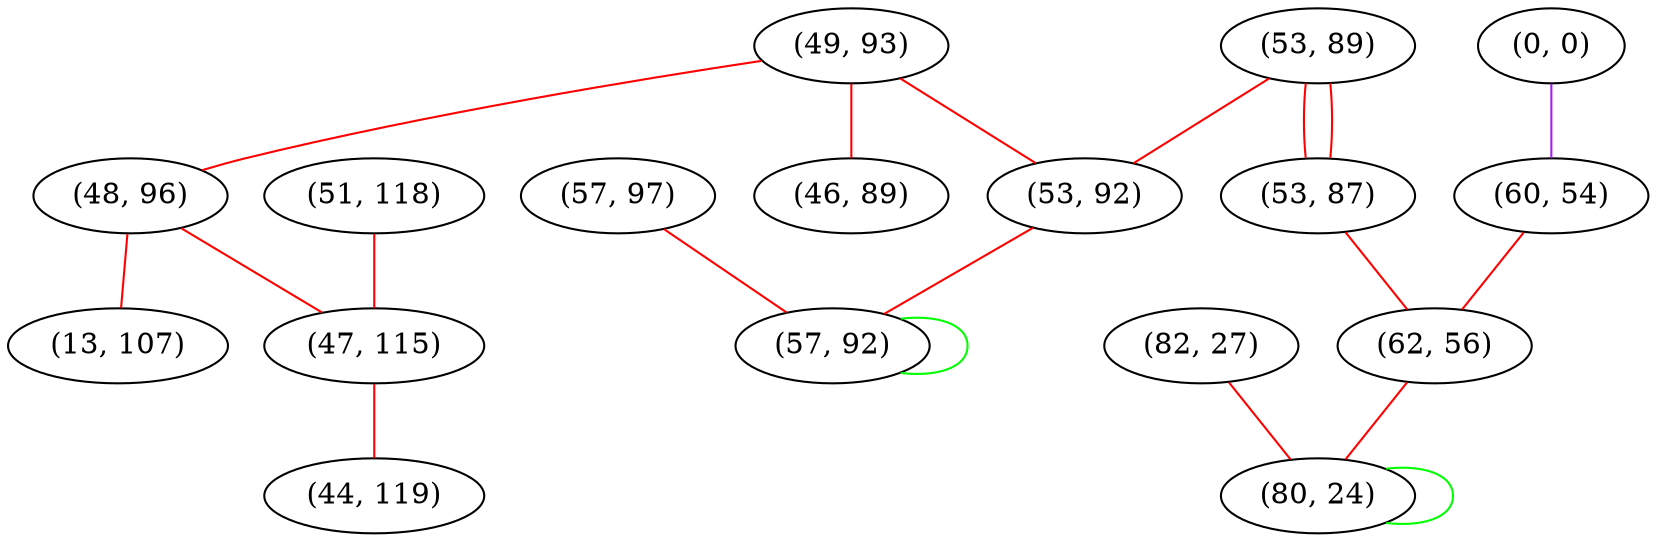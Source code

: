 graph "" {
"(53, 89)";
"(0, 0)";
"(49, 93)";
"(53, 92)";
"(53, 87)";
"(82, 27)";
"(60, 54)";
"(62, 56)";
"(48, 96)";
"(57, 97)";
"(51, 118)";
"(47, 115)";
"(44, 119)";
"(80, 24)";
"(46, 89)";
"(57, 92)";
"(13, 107)";
"(53, 89)" -- "(53, 92)"  [color=red, key=0, weight=1];
"(53, 89)" -- "(53, 87)"  [color=red, key=0, weight=1];
"(53, 89)" -- "(53, 87)"  [color=red, key=1, weight=1];
"(0, 0)" -- "(60, 54)"  [color=purple, key=0, weight=4];
"(49, 93)" -- "(53, 92)"  [color=red, key=0, weight=1];
"(49, 93)" -- "(48, 96)"  [color=red, key=0, weight=1];
"(49, 93)" -- "(46, 89)"  [color=red, key=0, weight=1];
"(53, 92)" -- "(57, 92)"  [color=red, key=0, weight=1];
"(53, 87)" -- "(62, 56)"  [color=red, key=0, weight=1];
"(82, 27)" -- "(80, 24)"  [color=red, key=0, weight=1];
"(60, 54)" -- "(62, 56)"  [color=red, key=0, weight=1];
"(62, 56)" -- "(80, 24)"  [color=red, key=0, weight=1];
"(48, 96)" -- "(47, 115)"  [color=red, key=0, weight=1];
"(48, 96)" -- "(13, 107)"  [color=red, key=0, weight=1];
"(57, 97)" -- "(57, 92)"  [color=red, key=0, weight=1];
"(51, 118)" -- "(47, 115)"  [color=red, key=0, weight=1];
"(47, 115)" -- "(44, 119)"  [color=red, key=0, weight=1];
"(80, 24)" -- "(80, 24)"  [color=green, key=0, weight=2];
"(57, 92)" -- "(57, 92)"  [color=green, key=0, weight=2];
}
